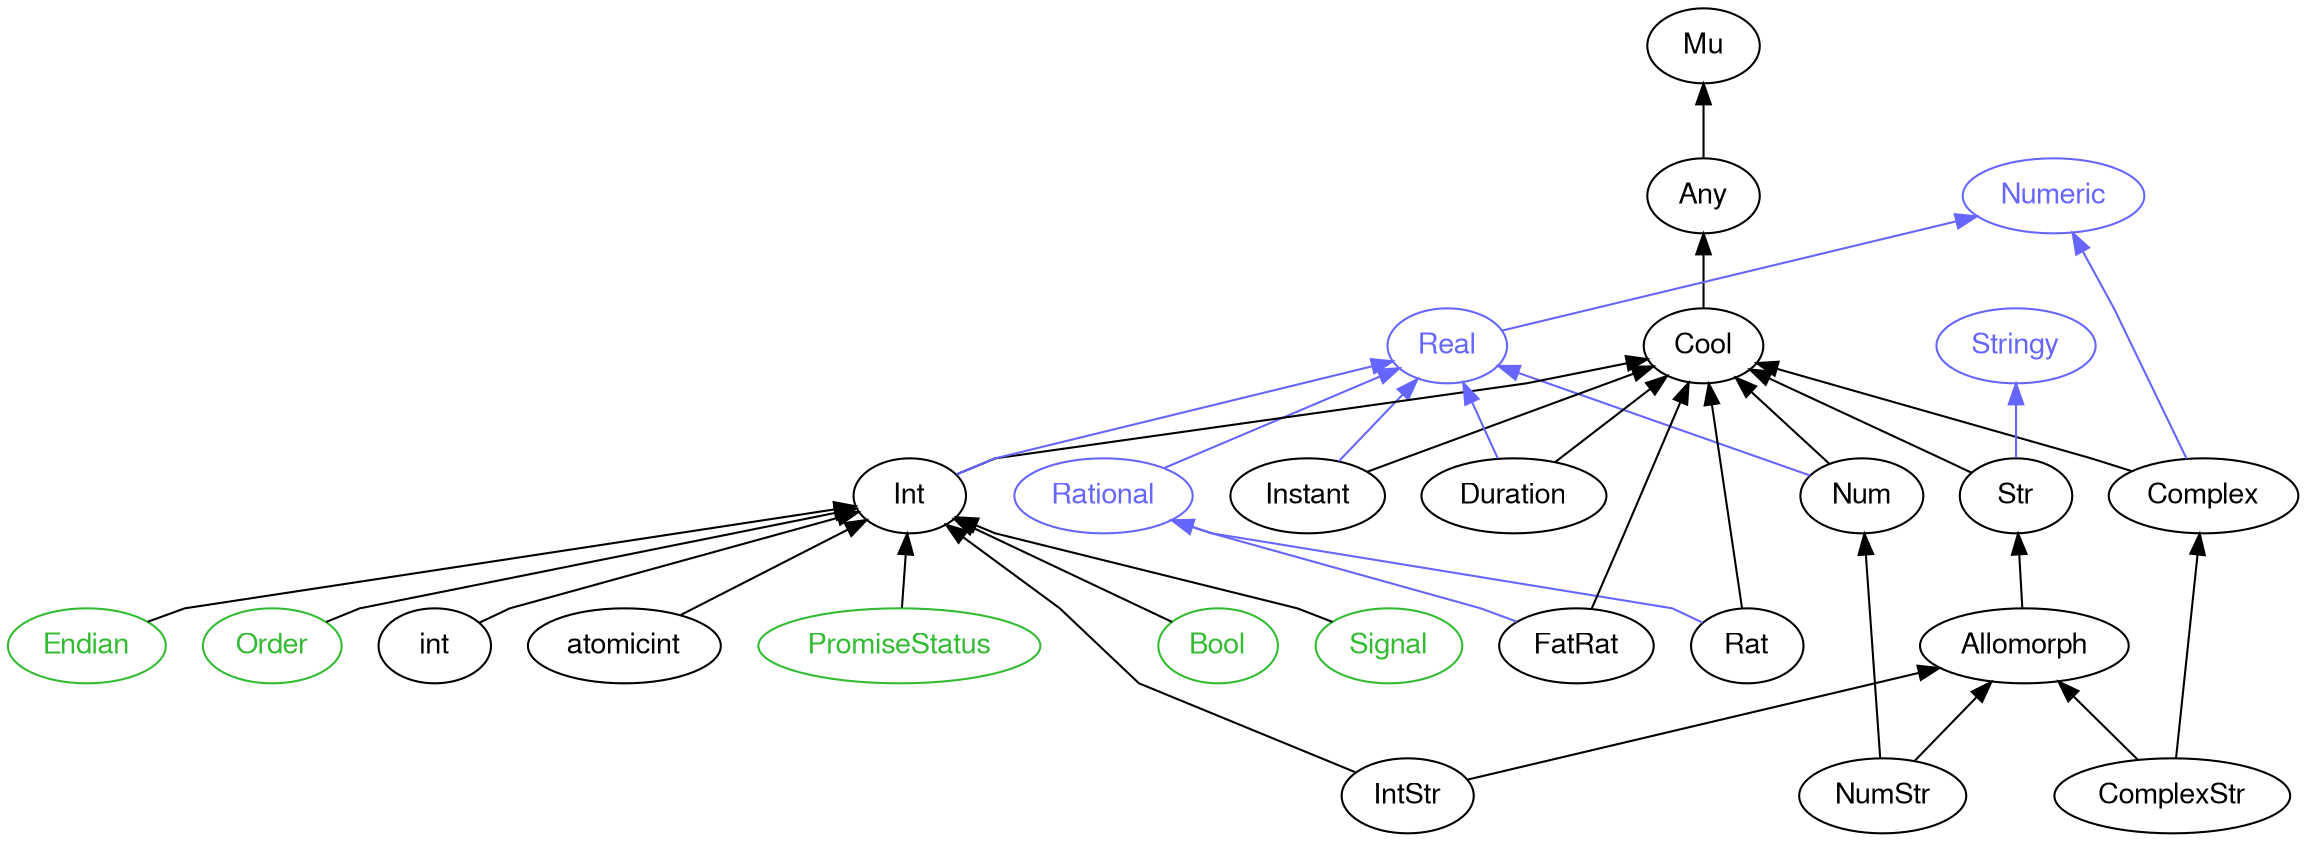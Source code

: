 digraph "raku-type-graph" {
    rankdir=BT;
    splines=polyline;
    overlap=false;

    graph [truecolor=true bgcolor="#FFFFFF"];
    // Types
    "Numeric" [color="#6666FF", fontcolor="#6666FF", href="/type/Numeric", fontname="FreeSans"];
    "Mu" [color="#000000", fontcolor="#000000", href="/type/Mu", fontname="FreeSans"];
    "Any" [color="#000000", fontcolor="#000000", href="/type/Any", fontname="FreeSans"];
    "Cool" [color="#000000", fontcolor="#000000", href="/type/Cool", fontname="FreeSans"];
    "Complex" [color="#000000", fontcolor="#000000", href="/type/Complex", fontname="FreeSans"];
    "Real" [color="#6666FF", fontcolor="#6666FF", href="/type/Real", fontname="FreeSans"];
    "Stringy" [color="#6666FF", fontcolor="#6666FF", href="/type/Stringy", fontname="FreeSans"];
    "Str" [color="#000000", fontcolor="#000000", href="/type/Str", fontname="FreeSans"];
    "Allomorph" [color="#000000", fontcolor="#000000", href="/type/Allomorph", fontname="FreeSans"];
    "ComplexStr" [color="#000000", fontcolor="#000000", href="/type/ComplexStr", fontname="FreeSans"];
    "Rational" [color="#6666FF", fontcolor="#6666FF", href="/type/Rational", fontname="FreeSans"];
    "Num" [color="#000000", fontcolor="#000000", href="/type/Num", fontname="FreeSans"];
    "Instant" [color="#000000", fontcolor="#000000", href="/type/Instant", fontname="FreeSans"];
    "Int" [color="#000000", fontcolor="#000000", href="/type/Int", fontname="FreeSans"];
    "Duration" [color="#000000", fontcolor="#000000", href="/type/Duration", fontname="FreeSans"];
    "NumStr" [color="#000000", fontcolor="#000000", href="/type/NumStr", fontname="FreeSans"];
    "Endian" [color="#33BB33", fontcolor="#33BB33", href="/type/Endian", fontname="FreeSans"];
    "Order" [color="#33BB33", fontcolor="#33BB33", href="/type/Order", fontname="FreeSans"];
    "int" [color="#000000", fontcolor="#000000", href="/type/int", fontname="FreeSans"];
    "atomicint" [color="#000000", fontcolor="#000000", href="/type/atomicint", fontname="FreeSans"];
    "PromiseStatus" [color="#33BB33", fontcolor="#33BB33", href="/type/PromiseStatus", fontname="FreeSans"];
    "IntStr" [color="#000000", fontcolor="#000000", href="/type/IntStr", fontname="FreeSans"];
    "Bool" [color="#33BB33", fontcolor="#33BB33", href="/type/Bool", fontname="FreeSans"];
    "Signal" [color="#33BB33", fontcolor="#33BB33", href="/type/Signal", fontname="FreeSans"];
    "Rat" [color="#000000", fontcolor="#000000", href="/type/Rat", fontname="FreeSans"];
    "FatRat" [color="#000000", fontcolor="#000000", href="/type/FatRat", fontname="FreeSans"];

    // Superclasses
    "Any" -> "Mu" [color="#000000"];
    "Cool" -> "Any" [color="#000000"];
    "Complex" -> "Cool" [color="#000000"];
    "Str" -> "Cool" [color="#000000"];
    "Allomorph" -> "Str" [color="#000000"];
    "ComplexStr" -> "Allomorph" [color="#000000"];
    "ComplexStr" -> "Complex" [color="#000000"];
    "Num" -> "Cool" [color="#000000"];
    "Instant" -> "Cool" [color="#000000"];
    "Int" -> "Cool" [color="#000000"];
    "Duration" -> "Cool" [color="#000000"];
    "NumStr" -> "Allomorph" [color="#000000"];
    "NumStr" -> "Num" [color="#000000"];
    "Endian" -> "Int" [color="#000000"];
    "Order" -> "Int" [color="#000000"];
    "int" -> "Int" [color="#000000"];
    "atomicint" -> "Int" [color="#000000"];
    "PromiseStatus" -> "Int" [color="#000000"];
    "IntStr" -> "Allomorph" [color="#000000"];
    "IntStr" -> "Int" [color="#000000"];
    "Bool" -> "Int" [color="#000000"];
    "Signal" -> "Int" [color="#000000"];
    "Rat" -> "Cool" [color="#000000"];
    "FatRat" -> "Cool" [color="#000000"];

    // Roles
    "Complex" -> "Numeric" [color="#6666FF"];
    "Real" -> "Numeric" [color="#6666FF"];
    "Str" -> "Stringy" [color="#6666FF"];
    "Rational" -> "Real" [color="#6666FF"];
    "Num" -> "Real" [color="#6666FF"];
    "Instant" -> "Real" [color="#6666FF"];
    "Int" -> "Real" [color="#6666FF"];
    "Duration" -> "Real" [color="#6666FF"];
    "Rat" -> "Rational" [color="#6666FF"];
    "FatRat" -> "Rational" [color="#6666FF"];
}
